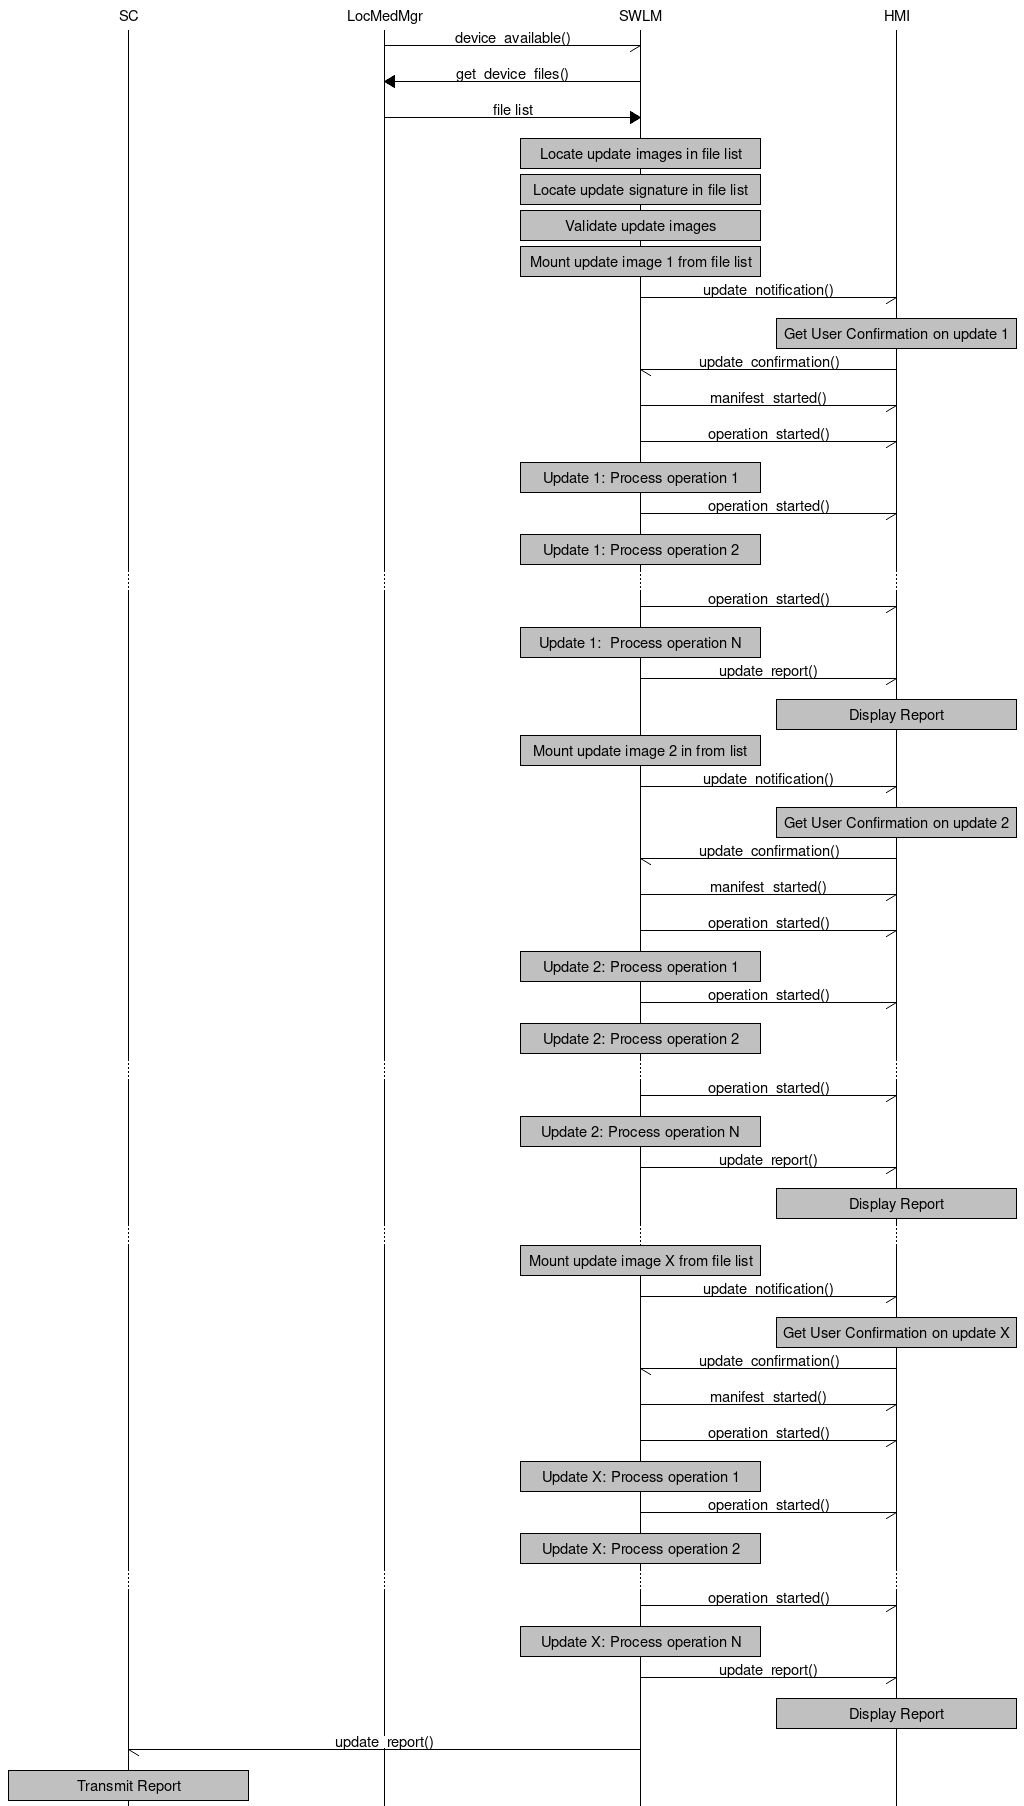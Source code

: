 
#
#
# Sequence diagram description
#
# The sequence diagram description below is translated to
# a PNG image by mscgen (http://www.mcternan.me.uk/mscgen/)
# 
# Recompile updated diagrams to a png image with:
#  
#   mscgen -T png swm.msc
#

msc {
  width="1024";
  "SC", "LocMedMgr",  "SWLM", "HMI";
  "LocMedMgr" -> "SWLM" [  label = "device_available()" ];
  "SWLM" => "LocMedMgr" [  label = "get_device_files()" ];
  "SWLM" <= "LocMedMgr" [  label = "file list" ];
  "SWLM" box "SWLM" [ textbgcolour="silver", label = "Locate update images in file list" ];
  "SWLM" box "SWLM" [ textbgcolour="silver", label = "Locate update signature in file list" ];
  "SWLM" box "SWLM" [ textbgcolour="silver", label = "Validate update images" ];
  "SWLM" box "SWLM" [ textbgcolour="silver", label = "Mount update image 1 from file list" ];
  "SWLM" -> "HMI" [ label = "update_notification()" ];
  "HMI" box "HMI" [ textbgcolour="silver", label = "Get User Confirmation on update 1" ];
  "HMI" -> "SWLM" [ label = "update_confirmation()" ];
  "SWLM" -> "HMI" [ label = "manifest_started()" ];
  "SWLM" -> "HMI" [ label = "operation_started()" ];
  "SWLM" box "SWLM" [ textbgcolour="silver", label = "Update 1: Process operation 1" ];
  "SWLM" -> "HMI" [ label = "operation_started()" ];
  "SWLM" box "SWLM" [ textbgcolour="silver", label = "Update 1: Process operation 2" ];
  ...;
  "SWLM" -> "HMI" [ label = "operation_started()" ];
  "SWLM" box "SWLM" [ textbgcolour="silver", label = "Update 1:  Process operation N" ];

  "SWLM" -> "HMI"  [ label = "update_report()" ];
  "HMI" box "HMI" [ textbgcolour="silver", label = "Display Report" ];

  "SWLM" box "SWLM" [ textbgcolour="silver", label = "Mount update image 2 in from list" ];
  "SWLM" -> "HMI" [ label = "update_notification()" ];
  "HMI" box "HMI" [ textbgcolour="silver", label = "Get User Confirmation on update 2" ];
  "HMI" -> "SWLM" [ label = "update_confirmation()" ];
  "SWLM" -> "HMI" [ label = "manifest_started()" ];
  "SWLM" -> "HMI" [ label = "operation_started()" ];
  "SWLM" box "SWLM" [ textbgcolour="silver", label = "Update 2: Process operation 1" ];
  "SWLM" -> "HMI" [ label = "operation_started()" ];
  "SWLM" box "SWLM" [ textbgcolour="silver", label = "Update 2: Process operation 2" ];
  ...;
  "SWLM" -> "HMI" [ label = "operation_started()" ];
  "SWLM" box "SWLM" [ textbgcolour="silver", label = "Update 2: Process operation N" ];
  "SWLM" -> "HMI"  [ label = "update_report()" ];
  "HMI" box "HMI" [ textbgcolour="silver", label = "Display Report" ];
  ...;

  "SWLM" box "SWLM" [ textbgcolour="silver", label = "Mount update image X from file list" ];
  "SWLM" -> "HMI" [ label = "update_notification()" ];
  "HMI" box "HMI" [ textbgcolour="silver", label = "Get User Confirmation on update X" ];
  "HMI" -> "SWLM" [ label = "update_confirmation()" ];
  "SWLM" -> "HMI" [ label = "manifest_started()" ];
  "SWLM" -> "HMI" [ label = "operation_started()" ];
  "SWLM" box "SWLM" [ textbgcolour="silver", label = "Update X: Process operation 1" ];
  "SWLM" -> "HMI" [ label = "operation_started()" ];
  "SWLM" box "SWLM" [ textbgcolour="silver", label = "Update X: Process operation 2" ];
  ...;
  "SWLM" -> "HMI" [ label = "operation_started()" ];
  "SWLM" box "SWLM" [ textbgcolour="silver", label = "Update X: Process operation N" ];
  "SWLM" -> "HMI"  [ label = "update_report()" ];
  "HMI" box "HMI" [ textbgcolour="silver", label = "Display Report" ];
  "SWLM" -> "SC"  [ label = "update_report()" ];
  "SC" box "SC" [ textbgcolour="silver", label = "Transmit Report" ];
}
